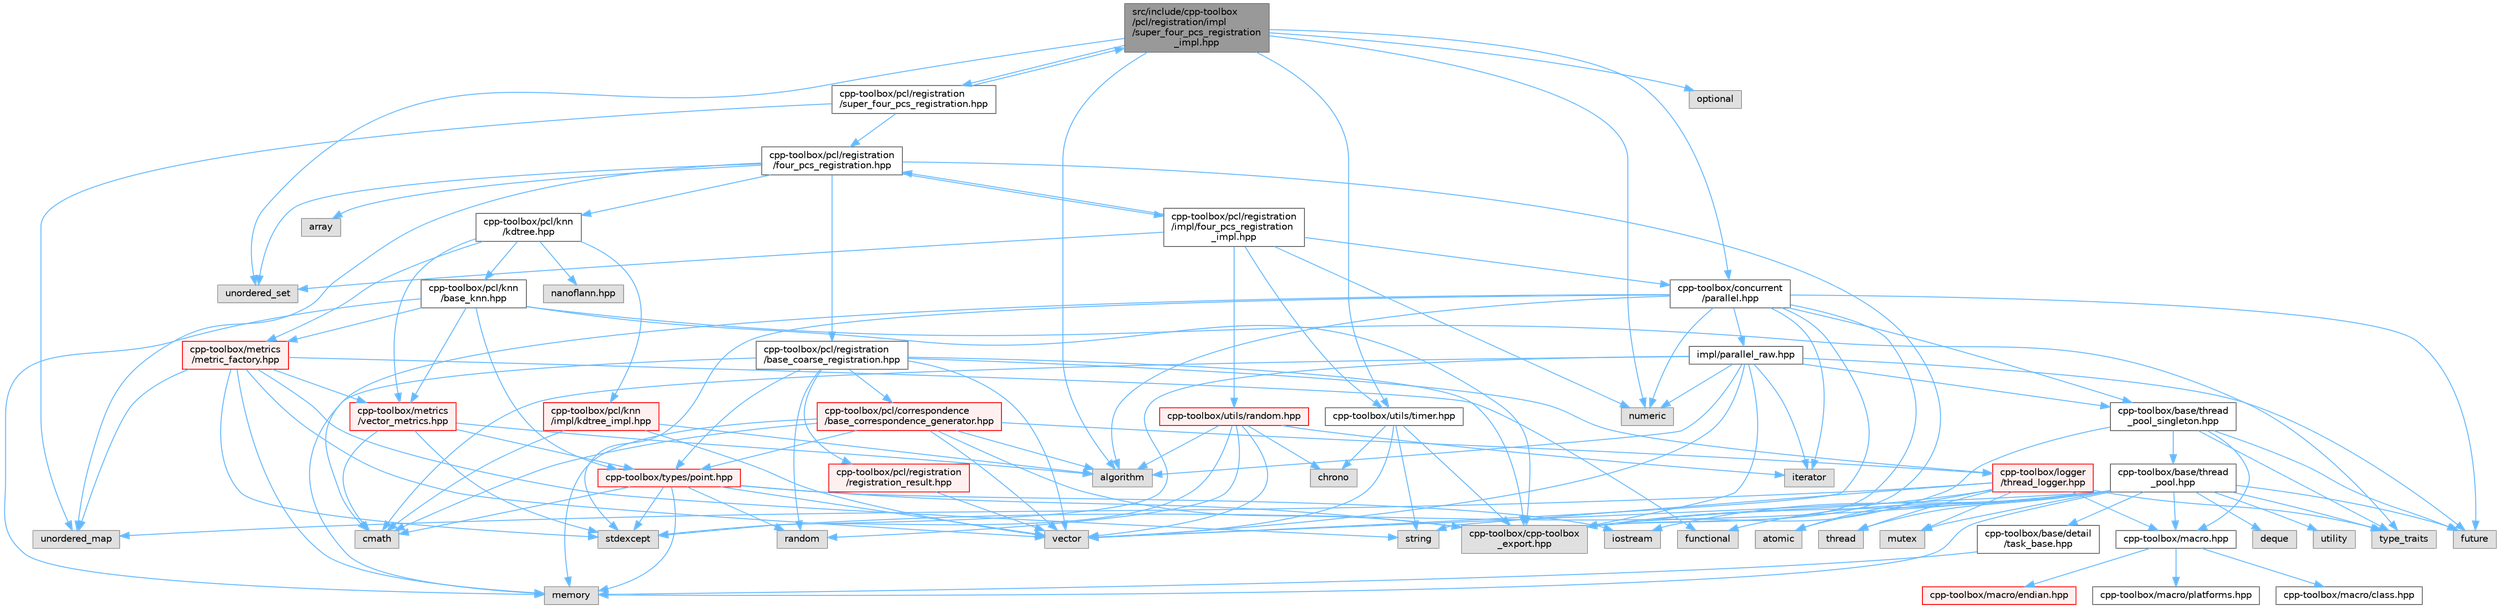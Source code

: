 digraph "src/include/cpp-toolbox/pcl/registration/impl/super_four_pcs_registration_impl.hpp"
{
 // LATEX_PDF_SIZE
  bgcolor="transparent";
  edge [fontname=Helvetica,fontsize=10,labelfontname=Helvetica,labelfontsize=10];
  node [fontname=Helvetica,fontsize=10,shape=box,height=0.2,width=0.4];
  Node1 [id="Node000001",label="src/include/cpp-toolbox\l/pcl/registration/impl\l/super_four_pcs_registration\l_impl.hpp",height=0.2,width=0.4,color="gray40", fillcolor="grey60", style="filled", fontcolor="black",tooltip=" "];
  Node1 -> Node2 [id="edge1_Node000001_Node000002",color="steelblue1",style="solid",tooltip=" "];
  Node2 [id="Node000002",label="cpp-toolbox/pcl/registration\l/super_four_pcs_registration.hpp",height=0.2,width=0.4,color="grey40", fillcolor="white", style="filled",URL="$super__four__pcs__registration_8hpp.html",tooltip=" "];
  Node2 -> Node3 [id="edge2_Node000002_Node000003",color="steelblue1",style="solid",tooltip=" "];
  Node3 [id="Node000003",label="unordered_map",height=0.2,width=0.4,color="grey60", fillcolor="#E0E0E0", style="filled",tooltip=" "];
  Node2 -> Node4 [id="edge3_Node000002_Node000004",color="steelblue1",style="solid",tooltip=" "];
  Node4 [id="Node000004",label="cpp-toolbox/pcl/registration\l/four_pcs_registration.hpp",height=0.2,width=0.4,color="grey40", fillcolor="white", style="filled",URL="$four__pcs__registration_8hpp.html",tooltip=" "];
  Node4 -> Node5 [id="edge4_Node000004_Node000005",color="steelblue1",style="solid",tooltip=" "];
  Node5 [id="Node000005",label="array",height=0.2,width=0.4,color="grey60", fillcolor="#E0E0E0", style="filled",tooltip=" "];
  Node4 -> Node3 [id="edge5_Node000004_Node000003",color="steelblue1",style="solid",tooltip=" "];
  Node4 -> Node6 [id="edge6_Node000004_Node000006",color="steelblue1",style="solid",tooltip=" "];
  Node6 [id="Node000006",label="unordered_set",height=0.2,width=0.4,color="grey60", fillcolor="#E0E0E0", style="filled",tooltip=" "];
  Node4 -> Node7 [id="edge7_Node000004_Node000007",color="steelblue1",style="solid",tooltip=" "];
  Node7 [id="Node000007",label="cpp-toolbox/cpp-toolbox\l_export.hpp",height=0.2,width=0.4,color="grey60", fillcolor="#E0E0E0", style="filled",tooltip=" "];
  Node4 -> Node8 [id="edge8_Node000004_Node000008",color="steelblue1",style="solid",tooltip=" "];
  Node8 [id="Node000008",label="cpp-toolbox/pcl/knn\l/kdtree.hpp",height=0.2,width=0.4,color="grey40", fillcolor="white", style="filled",URL="$kdtree_8hpp.html",tooltip=" "];
  Node8 -> Node9 [id="edge9_Node000008_Node000009",color="steelblue1",style="solid",tooltip=" "];
  Node9 [id="Node000009",label="cpp-toolbox/pcl/knn\l/base_knn.hpp",height=0.2,width=0.4,color="grey40", fillcolor="white", style="filled",URL="$base__knn_8hpp.html",tooltip=" "];
  Node9 -> Node10 [id="edge10_Node000009_Node000010",color="steelblue1",style="solid",tooltip=" "];
  Node10 [id="Node000010",label="memory",height=0.2,width=0.4,color="grey60", fillcolor="#E0E0E0", style="filled",tooltip=" "];
  Node9 -> Node11 [id="edge11_Node000009_Node000011",color="steelblue1",style="solid",tooltip=" "];
  Node11 [id="Node000011",label="type_traits",height=0.2,width=0.4,color="grey60", fillcolor="#E0E0E0", style="filled",tooltip=" "];
  Node9 -> Node7 [id="edge12_Node000009_Node000007",color="steelblue1",style="solid",tooltip=" "];
  Node9 -> Node12 [id="edge13_Node000009_Node000012",color="steelblue1",style="solid",tooltip=" "];
  Node12 [id="Node000012",label="cpp-toolbox/types/point.hpp",height=0.2,width=0.4,color="red", fillcolor="#FFF0F0", style="filled",URL="$point_8hpp.html",tooltip=" "];
  Node12 -> Node13 [id="edge14_Node000012_Node000013",color="steelblue1",style="solid",tooltip=" "];
  Node13 [id="Node000013",label="cmath",height=0.2,width=0.4,color="grey60", fillcolor="#E0E0E0", style="filled",tooltip=" "];
  Node12 -> Node14 [id="edge15_Node000012_Node000014",color="steelblue1",style="solid",tooltip=" "];
  Node14 [id="Node000014",label="iostream",height=0.2,width=0.4,color="grey60", fillcolor="#E0E0E0", style="filled",tooltip=" "];
  Node12 -> Node10 [id="edge16_Node000012_Node000010",color="steelblue1",style="solid",tooltip=" "];
  Node12 -> Node17 [id="edge17_Node000012_Node000017",color="steelblue1",style="solid",tooltip=" "];
  Node17 [id="Node000017",label="random",height=0.2,width=0.4,color="grey60", fillcolor="#E0E0E0", style="filled",tooltip=" "];
  Node12 -> Node18 [id="edge18_Node000012_Node000018",color="steelblue1",style="solid",tooltip=" "];
  Node18 [id="Node000018",label="stdexcept",height=0.2,width=0.4,color="grey60", fillcolor="#E0E0E0", style="filled",tooltip=" "];
  Node12 -> Node19 [id="edge19_Node000012_Node000019",color="steelblue1",style="solid",tooltip=" "];
  Node19 [id="Node000019",label="vector",height=0.2,width=0.4,color="grey60", fillcolor="#E0E0E0", style="filled",tooltip=" "];
  Node12 -> Node7 [id="edge20_Node000012_Node000007",color="steelblue1",style="solid",tooltip=" "];
  Node9 -> Node32 [id="edge21_Node000009_Node000032",color="steelblue1",style="solid",tooltip=" "];
  Node32 [id="Node000032",label="cpp-toolbox/metrics\l/vector_metrics.hpp",height=0.2,width=0.4,color="red", fillcolor="#FFF0F0", style="filled",URL="$vector__metrics_8hpp.html",tooltip=" "];
  Node32 -> Node33 [id="edge22_Node000032_Node000033",color="steelblue1",style="solid",tooltip=" "];
  Node33 [id="Node000033",label="algorithm",height=0.2,width=0.4,color="grey60", fillcolor="#E0E0E0", style="filled",tooltip=" "];
  Node32 -> Node13 [id="edge23_Node000032_Node000013",color="steelblue1",style="solid",tooltip=" "];
  Node32 -> Node18 [id="edge24_Node000032_Node000018",color="steelblue1",style="solid",tooltip=" "];
  Node32 -> Node12 [id="edge25_Node000032_Node000012",color="steelblue1",style="solid",tooltip=" "];
  Node9 -> Node37 [id="edge26_Node000009_Node000037",color="steelblue1",style="solid",tooltip=" "];
  Node37 [id="Node000037",label="cpp-toolbox/metrics\l/metric_factory.hpp",height=0.2,width=0.4,color="red", fillcolor="#FFF0F0", style="filled",URL="$metric__factory_8hpp.html",tooltip=" "];
  Node37 -> Node10 [id="edge27_Node000037_Node000010",color="steelblue1",style="solid",tooltip=" "];
  Node37 -> Node21 [id="edge28_Node000037_Node000021",color="steelblue1",style="solid",tooltip=" "];
  Node21 [id="Node000021",label="string",height=0.2,width=0.4,color="grey60", fillcolor="#E0E0E0", style="filled",tooltip=" "];
  Node37 -> Node3 [id="edge29_Node000037_Node000003",color="steelblue1",style="solid",tooltip=" "];
  Node37 -> Node24 [id="edge30_Node000037_Node000024",color="steelblue1",style="solid",tooltip=" "];
  Node24 [id="Node000024",label="functional",height=0.2,width=0.4,color="grey60", fillcolor="#E0E0E0", style="filled",tooltip=" "];
  Node37 -> Node18 [id="edge31_Node000037_Node000018",color="steelblue1",style="solid",tooltip=" "];
  Node37 -> Node19 [id="edge32_Node000037_Node000019",color="steelblue1",style="solid",tooltip=" "];
  Node37 -> Node32 [id="edge33_Node000037_Node000032",color="steelblue1",style="solid",tooltip=" "];
  Node8 -> Node37 [id="edge34_Node000008_Node000037",color="steelblue1",style="solid",tooltip=" "];
  Node8 -> Node32 [id="edge35_Node000008_Node000032",color="steelblue1",style="solid",tooltip=" "];
  Node8 -> Node43 [id="edge36_Node000008_Node000043",color="steelblue1",style="solid",tooltip=" "];
  Node43 [id="Node000043",label="nanoflann.hpp",height=0.2,width=0.4,color="grey60", fillcolor="#E0E0E0", style="filled",tooltip=" "];
  Node8 -> Node44 [id="edge37_Node000008_Node000044",color="steelblue1",style="solid",tooltip=" "];
  Node44 [id="Node000044",label="cpp-toolbox/pcl/knn\l/impl/kdtree_impl.hpp",height=0.2,width=0.4,color="red", fillcolor="#FFF0F0", style="filled",URL="$kdtree__impl_8hpp.html",tooltip=" "];
  Node44 -> Node33 [id="edge38_Node000044_Node000033",color="steelblue1",style="solid",tooltip=" "];
  Node44 -> Node13 [id="edge39_Node000044_Node000013",color="steelblue1",style="solid",tooltip=" "];
  Node44 -> Node19 [id="edge40_Node000044_Node000019",color="steelblue1",style="solid",tooltip=" "];
  Node4 -> Node48 [id="edge41_Node000004_Node000048",color="steelblue1",style="solid",tooltip=" "];
  Node48 [id="Node000048",label="cpp-toolbox/pcl/registration\l/base_coarse_registration.hpp",height=0.2,width=0.4,color="grey40", fillcolor="white", style="filled",URL="$base__coarse__registration_8hpp.html",tooltip=" "];
  Node48 -> Node10 [id="edge42_Node000048_Node000010",color="steelblue1",style="solid",tooltip=" "];
  Node48 -> Node19 [id="edge43_Node000048_Node000019",color="steelblue1",style="solid",tooltip=" "];
  Node48 -> Node17 [id="edge44_Node000048_Node000017",color="steelblue1",style="solid",tooltip=" "];
  Node48 -> Node7 [id="edge45_Node000048_Node000007",color="steelblue1",style="solid",tooltip=" "];
  Node48 -> Node49 [id="edge46_Node000048_Node000049",color="steelblue1",style="solid",tooltip=" "];
  Node49 [id="Node000049",label="cpp-toolbox/pcl/correspondence\l/base_correspondence_generator.hpp",height=0.2,width=0.4,color="red", fillcolor="#FFF0F0", style="filled",URL="$base__correspondence__generator_8hpp.html",tooltip=" "];
  Node49 -> Node10 [id="edge47_Node000049_Node000010",color="steelblue1",style="solid",tooltip=" "];
  Node49 -> Node19 [id="edge48_Node000049_Node000019",color="steelblue1",style="solid",tooltip=" "];
  Node49 -> Node33 [id="edge49_Node000049_Node000033",color="steelblue1",style="solid",tooltip=" "];
  Node49 -> Node13 [id="edge50_Node000049_Node000013",color="steelblue1",style="solid",tooltip=" "];
  Node49 -> Node12 [id="edge51_Node000049_Node000012",color="steelblue1",style="solid",tooltip=" "];
  Node49 -> Node7 [id="edge52_Node000049_Node000007",color="steelblue1",style="solid",tooltip=" "];
  Node49 -> Node51 [id="edge53_Node000049_Node000051",color="steelblue1",style="solid",tooltip=" "];
  Node51 [id="Node000051",label="cpp-toolbox/logger\l/thread_logger.hpp",height=0.2,width=0.4,color="red", fillcolor="#FFF0F0", style="filled",URL="$thread__logger_8hpp.html",tooltip=" "];
  Node51 -> Node52 [id="edge54_Node000051_Node000052",color="steelblue1",style="solid",tooltip=" "];
  Node52 [id="Node000052",label="atomic",height=0.2,width=0.4,color="grey60", fillcolor="#E0E0E0", style="filled",tooltip=" "];
  Node51 -> Node55 [id="edge55_Node000051_Node000055",color="steelblue1",style="solid",tooltip=" "];
  Node55 [id="Node000055",label="mutex",height=0.2,width=0.4,color="grey60", fillcolor="#E0E0E0", style="filled",tooltip=" "];
  Node51 -> Node21 [id="edge56_Node000051_Node000021",color="steelblue1",style="solid",tooltip=" "];
  Node51 -> Node57 [id="edge57_Node000051_Node000057",color="steelblue1",style="solid",tooltip=" "];
  Node57 [id="Node000057",label="thread",height=0.2,width=0.4,color="grey60", fillcolor="#E0E0E0", style="filled",tooltip=" "];
  Node51 -> Node11 [id="edge58_Node000051_Node000011",color="steelblue1",style="solid",tooltip=" "];
  Node51 -> Node3 [id="edge59_Node000051_Node000003",color="steelblue1",style="solid",tooltip=" "];
  Node51 -> Node7 [id="edge60_Node000051_Node000007",color="steelblue1",style="solid",tooltip=" "];
  Node51 -> Node25 [id="edge61_Node000051_Node000025",color="steelblue1",style="solid",tooltip=" "];
  Node25 [id="Node000025",label="cpp-toolbox/macro.hpp",height=0.2,width=0.4,color="grey40", fillcolor="white", style="filled",URL="$macro_8hpp.html",tooltip="通用的编译器、平台、架构检测和实用宏定义 / Common macros for compiler, platform, architecture detection and utility macro..."];
  Node25 -> Node26 [id="edge62_Node000025_Node000026",color="steelblue1",style="solid",tooltip=" "];
  Node26 [id="Node000026",label="cpp-toolbox/macro/class.hpp",height=0.2,width=0.4,color="grey40", fillcolor="white", style="filled",URL="$class_8hpp.html",tooltip=" "];
  Node25 -> Node27 [id="edge63_Node000025_Node000027",color="steelblue1",style="solid",tooltip=" "];
  Node27 [id="Node000027",label="cpp-toolbox/macro/endian.hpp",height=0.2,width=0.4,color="red", fillcolor="#FFF0F0", style="filled",URL="$endian_8hpp.html",tooltip=" "];
  Node25 -> Node29 [id="edge64_Node000025_Node000029",color="steelblue1",style="solid",tooltip=" "];
  Node29 [id="Node000029",label="cpp-toolbox/macro/platforms.hpp",height=0.2,width=0.4,color="grey40", fillcolor="white", style="filled",URL="$platforms_8hpp.html",tooltip=" "];
  Node48 -> Node64 [id="edge65_Node000048_Node000064",color="steelblue1",style="solid",tooltip=" "];
  Node64 [id="Node000064",label="cpp-toolbox/pcl/registration\l/registration_result.hpp",height=0.2,width=0.4,color="red", fillcolor="#FFF0F0", style="filled",URL="$registration__result_8hpp.html",tooltip=" "];
  Node64 -> Node19 [id="edge66_Node000064_Node000019",color="steelblue1",style="solid",tooltip=" "];
  Node48 -> Node12 [id="edge67_Node000048_Node000012",color="steelblue1",style="solid",tooltip=" "];
  Node48 -> Node51 [id="edge68_Node000048_Node000051",color="steelblue1",style="solid",tooltip=" "];
  Node4 -> Node66 [id="edge69_Node000004_Node000066",color="steelblue1",style="solid",tooltip=" "];
  Node66 [id="Node000066",label="cpp-toolbox/pcl/registration\l/impl/four_pcs_registration\l_impl.hpp",height=0.2,width=0.4,color="grey40", fillcolor="white", style="filled",URL="$four__pcs__registration__impl_8hpp.html",tooltip=" "];
  Node66 -> Node4 [id="edge70_Node000066_Node000004",color="steelblue1",style="solid",tooltip=" "];
  Node66 -> Node67 [id="edge71_Node000066_Node000067",color="steelblue1",style="solid",tooltip=" "];
  Node67 [id="Node000067",label="cpp-toolbox/concurrent\l/parallel.hpp",height=0.2,width=0.4,color="grey40", fillcolor="white", style="filled",URL="$parallel_8hpp.html",tooltip=" "];
  Node67 -> Node33 [id="edge72_Node000067_Node000033",color="steelblue1",style="solid",tooltip=" "];
  Node67 -> Node13 [id="edge73_Node000067_Node000013",color="steelblue1",style="solid",tooltip=" "];
  Node67 -> Node68 [id="edge74_Node000067_Node000068",color="steelblue1",style="solid",tooltip=" "];
  Node68 [id="Node000068",label="future",height=0.2,width=0.4,color="grey60", fillcolor="#E0E0E0", style="filled",tooltip=" "];
  Node67 -> Node31 [id="edge75_Node000067_Node000031",color="steelblue1",style="solid",tooltip=" "];
  Node31 [id="Node000031",label="iterator",height=0.2,width=0.4,color="grey60", fillcolor="#E0E0E0", style="filled",tooltip=" "];
  Node67 -> Node40 [id="edge76_Node000067_Node000040",color="steelblue1",style="solid",tooltip=" "];
  Node40 [id="Node000040",label="numeric",height=0.2,width=0.4,color="grey60", fillcolor="#E0E0E0", style="filled",tooltip=" "];
  Node67 -> Node18 [id="edge77_Node000067_Node000018",color="steelblue1",style="solid",tooltip=" "];
  Node67 -> Node19 [id="edge78_Node000067_Node000019",color="steelblue1",style="solid",tooltip=" "];
  Node67 -> Node7 [id="edge79_Node000067_Node000007",color="steelblue1",style="solid",tooltip=" "];
  Node67 -> Node69 [id="edge80_Node000067_Node000069",color="steelblue1",style="solid",tooltip=" "];
  Node69 [id="Node000069",label="cpp-toolbox/base/thread\l_pool_singleton.hpp",height=0.2,width=0.4,color="grey40", fillcolor="white", style="filled",URL="$thread__pool__singleton_8hpp.html",tooltip=" "];
  Node69 -> Node68 [id="edge81_Node000069_Node000068",color="steelblue1",style="solid",tooltip=" "];
  Node69 -> Node11 [id="edge82_Node000069_Node000011",color="steelblue1",style="solid",tooltip=" "];
  Node69 -> Node7 [id="edge83_Node000069_Node000007",color="steelblue1",style="solid",tooltip=" "];
  Node69 -> Node25 [id="edge84_Node000069_Node000025",color="steelblue1",style="solid",tooltip=" "];
  Node69 -> Node70 [id="edge85_Node000069_Node000070",color="steelblue1",style="solid",tooltip=" "];
  Node70 [id="Node000070",label="cpp-toolbox/base/thread\l_pool.hpp",height=0.2,width=0.4,color="grey40", fillcolor="white", style="filled",URL="$thread__pool_8hpp.html",tooltip=" "];
  Node70 -> Node52 [id="edge86_Node000070_Node000052",color="steelblue1",style="solid",tooltip=" "];
  Node70 -> Node71 [id="edge87_Node000070_Node000071",color="steelblue1",style="solid",tooltip=" "];
  Node71 [id="Node000071",label="deque",height=0.2,width=0.4,color="grey60", fillcolor="#E0E0E0", style="filled",tooltip=" "];
  Node70 -> Node24 [id="edge88_Node000070_Node000024",color="steelblue1",style="solid",tooltip=" "];
  Node70 -> Node68 [id="edge89_Node000070_Node000068",color="steelblue1",style="solid",tooltip=" "];
  Node70 -> Node14 [id="edge90_Node000070_Node000014",color="steelblue1",style="solid",tooltip=" "];
  Node70 -> Node10 [id="edge91_Node000070_Node000010",color="steelblue1",style="solid",tooltip=" "];
  Node70 -> Node55 [id="edge92_Node000070_Node000055",color="steelblue1",style="solid",tooltip=" "];
  Node70 -> Node18 [id="edge93_Node000070_Node000018",color="steelblue1",style="solid",tooltip=" "];
  Node70 -> Node57 [id="edge94_Node000070_Node000057",color="steelblue1",style="solid",tooltip=" "];
  Node70 -> Node11 [id="edge95_Node000070_Node000011",color="steelblue1",style="solid",tooltip=" "];
  Node70 -> Node72 [id="edge96_Node000070_Node000072",color="steelblue1",style="solid",tooltip=" "];
  Node72 [id="Node000072",label="utility",height=0.2,width=0.4,color="grey60", fillcolor="#E0E0E0", style="filled",tooltip=" "];
  Node70 -> Node19 [id="edge97_Node000070_Node000019",color="steelblue1",style="solid",tooltip=" "];
  Node70 -> Node62 [id="edge98_Node000070_Node000062",color="steelblue1",style="solid",tooltip=" "];
  Node62 [id="Node000062",label="cpp-toolbox/base/detail\l/task_base.hpp",height=0.2,width=0.4,color="grey40", fillcolor="white", style="filled",URL="$task__base_8hpp.html",tooltip=" "];
  Node62 -> Node10 [id="edge99_Node000062_Node000010",color="steelblue1",style="solid",tooltip=" "];
  Node70 -> Node7 [id="edge100_Node000070_Node000007",color="steelblue1",style="solid",tooltip=" "];
  Node70 -> Node25 [id="edge101_Node000070_Node000025",color="steelblue1",style="solid",tooltip=" "];
  Node67 -> Node73 [id="edge102_Node000067_Node000073",color="steelblue1",style="solid",tooltip=" "];
  Node73 [id="Node000073",label="impl/parallel_raw.hpp",height=0.2,width=0.4,color="grey40", fillcolor="white", style="filled",URL="$parallel__raw_8hpp.html",tooltip=" "];
  Node73 -> Node33 [id="edge103_Node000073_Node000033",color="steelblue1",style="solid",tooltip=" "];
  Node73 -> Node13 [id="edge104_Node000073_Node000013",color="steelblue1",style="solid",tooltip=" "];
  Node73 -> Node68 [id="edge105_Node000073_Node000068",color="steelblue1",style="solid",tooltip=" "];
  Node73 -> Node31 [id="edge106_Node000073_Node000031",color="steelblue1",style="solid",tooltip=" "];
  Node73 -> Node40 [id="edge107_Node000073_Node000040",color="steelblue1",style="solid",tooltip=" "];
  Node73 -> Node18 [id="edge108_Node000073_Node000018",color="steelblue1",style="solid",tooltip=" "];
  Node73 -> Node19 [id="edge109_Node000073_Node000019",color="steelblue1",style="solid",tooltip=" "];
  Node73 -> Node69 [id="edge110_Node000073_Node000069",color="steelblue1",style="solid",tooltip=" "];
  Node73 -> Node7 [id="edge111_Node000073_Node000007",color="steelblue1",style="solid",tooltip=" "];
  Node66 -> Node74 [id="edge112_Node000066_Node000074",color="steelblue1",style="solid",tooltip=" "];
  Node74 [id="Node000074",label="cpp-toolbox/utils/timer.hpp",height=0.2,width=0.4,color="grey40", fillcolor="white", style="filled",URL="$timer_8hpp.html",tooltip=" "];
  Node74 -> Node60 [id="edge113_Node000074_Node000060",color="steelblue1",style="solid",tooltip=" "];
  Node60 [id="Node000060",label="chrono",height=0.2,width=0.4,color="grey60", fillcolor="#E0E0E0", style="filled",tooltip=" "];
  Node74 -> Node21 [id="edge114_Node000074_Node000021",color="steelblue1",style="solid",tooltip=" "];
  Node74 -> Node19 [id="edge115_Node000074_Node000019",color="steelblue1",style="solid",tooltip=" "];
  Node74 -> Node7 [id="edge116_Node000074_Node000007",color="steelblue1",style="solid",tooltip=" "];
  Node66 -> Node75 [id="edge117_Node000066_Node000075",color="steelblue1",style="solid",tooltip=" "];
  Node75 [id="Node000075",label="cpp-toolbox/utils/random.hpp",height=0.2,width=0.4,color="red", fillcolor="#FFF0F0", style="filled",URL="$random_8hpp.html",tooltip=" "];
  Node75 -> Node33 [id="edge118_Node000075_Node000033",color="steelblue1",style="solid",tooltip=" "];
  Node75 -> Node60 [id="edge119_Node000075_Node000060",color="steelblue1",style="solid",tooltip=" "];
  Node75 -> Node31 [id="edge120_Node000075_Node000031",color="steelblue1",style="solid",tooltip=" "];
  Node75 -> Node17 [id="edge121_Node000075_Node000017",color="steelblue1",style="solid",tooltip=" "];
  Node75 -> Node18 [id="edge122_Node000075_Node000018",color="steelblue1",style="solid",tooltip=" "];
  Node75 -> Node19 [id="edge123_Node000075_Node000019",color="steelblue1",style="solid",tooltip=" "];
  Node66 -> Node40 [id="edge124_Node000066_Node000040",color="steelblue1",style="solid",tooltip=" "];
  Node66 -> Node6 [id="edge125_Node000066_Node000006",color="steelblue1",style="solid",tooltip=" "];
  Node2 -> Node1 [id="edge126_Node000002_Node000001",color="steelblue1",style="solid",tooltip=" "];
  Node1 -> Node67 [id="edge127_Node000001_Node000067",color="steelblue1",style="solid",tooltip=" "];
  Node1 -> Node74 [id="edge128_Node000001_Node000074",color="steelblue1",style="solid",tooltip=" "];
  Node1 -> Node61 [id="edge129_Node000001_Node000061",color="steelblue1",style="solid",tooltip=" "];
  Node61 [id="Node000061",label="optional",height=0.2,width=0.4,color="grey60", fillcolor="#E0E0E0", style="filled",tooltip=" "];
  Node1 -> Node40 [id="edge130_Node000001_Node000040",color="steelblue1",style="solid",tooltip=" "];
  Node1 -> Node6 [id="edge131_Node000001_Node000006",color="steelblue1",style="solid",tooltip=" "];
  Node1 -> Node33 [id="edge132_Node000001_Node000033",color="steelblue1",style="solid",tooltip=" "];
}
